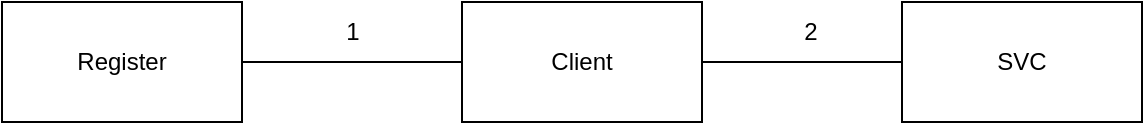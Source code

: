 <mxfile version="24.4.13" type="device">
  <diagram name="Página-1" id="jtMgDRI7nFC4AI9-qfWd">
    <mxGraphModel dx="1434" dy="844" grid="1" gridSize="10" guides="1" tooltips="1" connect="1" arrows="1" fold="1" page="1" pageScale="1" pageWidth="827" pageHeight="1169" math="0" shadow="0">
      <root>
        <mxCell id="0" />
        <mxCell id="1" parent="0" />
        <mxCell id="RxANfqiya3bKqditR8YD-5" style="edgeStyle=orthogonalEdgeStyle;rounded=0;orthogonalLoop=1;jettySize=auto;html=1;endArrow=none;endFill=0;" edge="1" parent="1" source="RxANfqiya3bKqditR8YD-2" target="RxANfqiya3bKqditR8YD-3">
          <mxGeometry relative="1" as="geometry" />
        </mxCell>
        <mxCell id="RxANfqiya3bKqditR8YD-6" style="edgeStyle=orthogonalEdgeStyle;rounded=0;orthogonalLoop=1;jettySize=auto;html=1;endArrow=none;endFill=0;" edge="1" parent="1" source="RxANfqiya3bKqditR8YD-2" target="RxANfqiya3bKqditR8YD-4">
          <mxGeometry relative="1" as="geometry" />
        </mxCell>
        <mxCell id="RxANfqiya3bKqditR8YD-2" value="Client" style="rounded=0;whiteSpace=wrap;html=1;" vertex="1" parent="1">
          <mxGeometry x="240" y="300" width="120" height="60" as="geometry" />
        </mxCell>
        <mxCell id="RxANfqiya3bKqditR8YD-3" value="Register" style="rounded=0;whiteSpace=wrap;html=1;" vertex="1" parent="1">
          <mxGeometry x="10" y="300" width="120" height="60" as="geometry" />
        </mxCell>
        <mxCell id="RxANfqiya3bKqditR8YD-4" value="SVC" style="rounded=0;whiteSpace=wrap;html=1;" vertex="1" parent="1">
          <mxGeometry x="460" y="300" width="120" height="60" as="geometry" />
        </mxCell>
        <mxCell id="RxANfqiya3bKqditR8YD-7" value="1" style="text;html=1;align=center;verticalAlign=middle;resizable=0;points=[];autosize=1;strokeColor=none;fillColor=none;" vertex="1" parent="1">
          <mxGeometry x="170" y="300" width="30" height="30" as="geometry" />
        </mxCell>
        <mxCell id="RxANfqiya3bKqditR8YD-8" value="2" style="text;html=1;align=center;verticalAlign=middle;resizable=0;points=[];autosize=1;strokeColor=none;fillColor=none;" vertex="1" parent="1">
          <mxGeometry x="398.5" y="300" width="30" height="30" as="geometry" />
        </mxCell>
      </root>
    </mxGraphModel>
  </diagram>
</mxfile>
